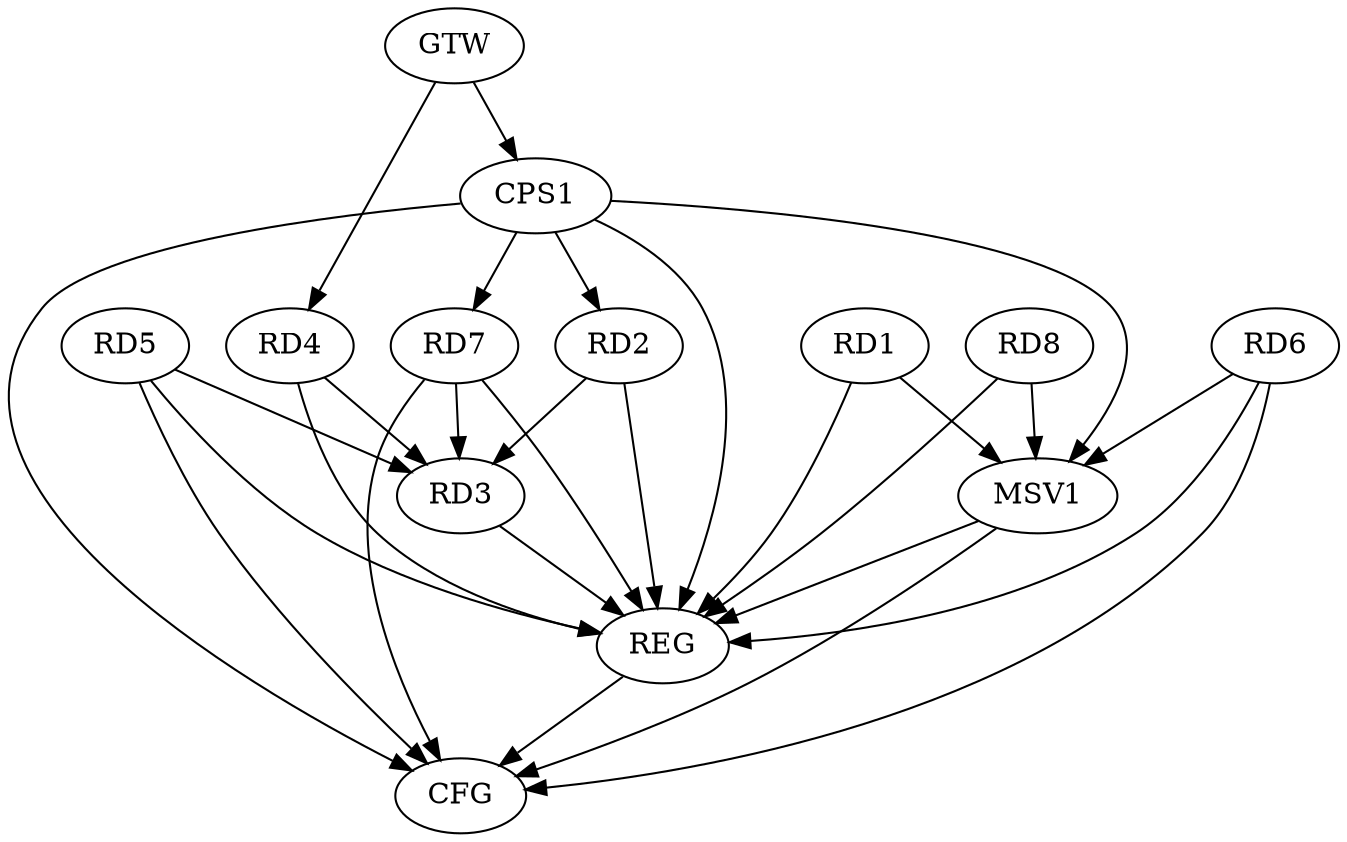strict digraph G {
  RD1 [ label="RD1" ];
  RD2 [ label="RD2" ];
  RD3 [ label="RD3" ];
  RD4 [ label="RD4" ];
  RD5 [ label="RD5" ];
  RD6 [ label="RD6" ];
  RD7 [ label="RD7" ];
  RD8 [ label="RD8" ];
  CPS1 [ label="CPS1" ];
  GTW [ label="GTW" ];
  REG [ label="REG" ];
  CFG [ label="CFG" ];
  MSV1 [ label="MSV1" ];
  CPS1 -> RD2;
  CPS1 -> RD7;
  GTW -> RD4;
  GTW -> CPS1;
  RD1 -> REG;
  RD2 -> REG;
  RD3 -> REG;
  RD4 -> REG;
  RD5 -> REG;
  RD6 -> REG;
  RD7 -> REG;
  RD8 -> REG;
  CPS1 -> REG;
  RD5 -> CFG;
  RD7 -> CFG;
  CPS1 -> CFG;
  RD6 -> CFG;
  REG -> CFG;
  RD5 -> RD3;
  RD7 -> RD3;
  RD2 -> RD3;
  RD4 -> RD3;
  RD8 -> MSV1;
  CPS1 -> MSV1;
  RD1 -> MSV1;
  RD6 -> MSV1;
  MSV1 -> REG;
  MSV1 -> CFG;
}
